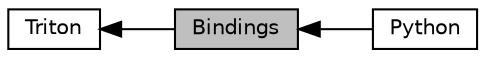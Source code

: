 digraph "Bindings"
{
  edge [fontname="Helvetica",fontsize="10",labelfontname="Helvetica",labelfontsize="10"];
  node [fontname="Helvetica",fontsize="10",shape=record];
  rankdir=LR;
  Node2 [label="Python",height=0.2,width=0.4,color="black", fillcolor="white", style="filled",URL="$group__python.html"];
  Node1 [label="Triton",height=0.2,width=0.4,color="black", fillcolor="white", style="filled",URL="$group__triton.html"];
  Node0 [label="Bindings",height=0.2,width=0.4,color="black", fillcolor="grey75", style="filled", fontcolor="black"];
  Node1->Node0 [shape=plaintext, dir="back", style="solid"];
  Node0->Node2 [shape=plaintext, dir="back", style="solid"];
}
